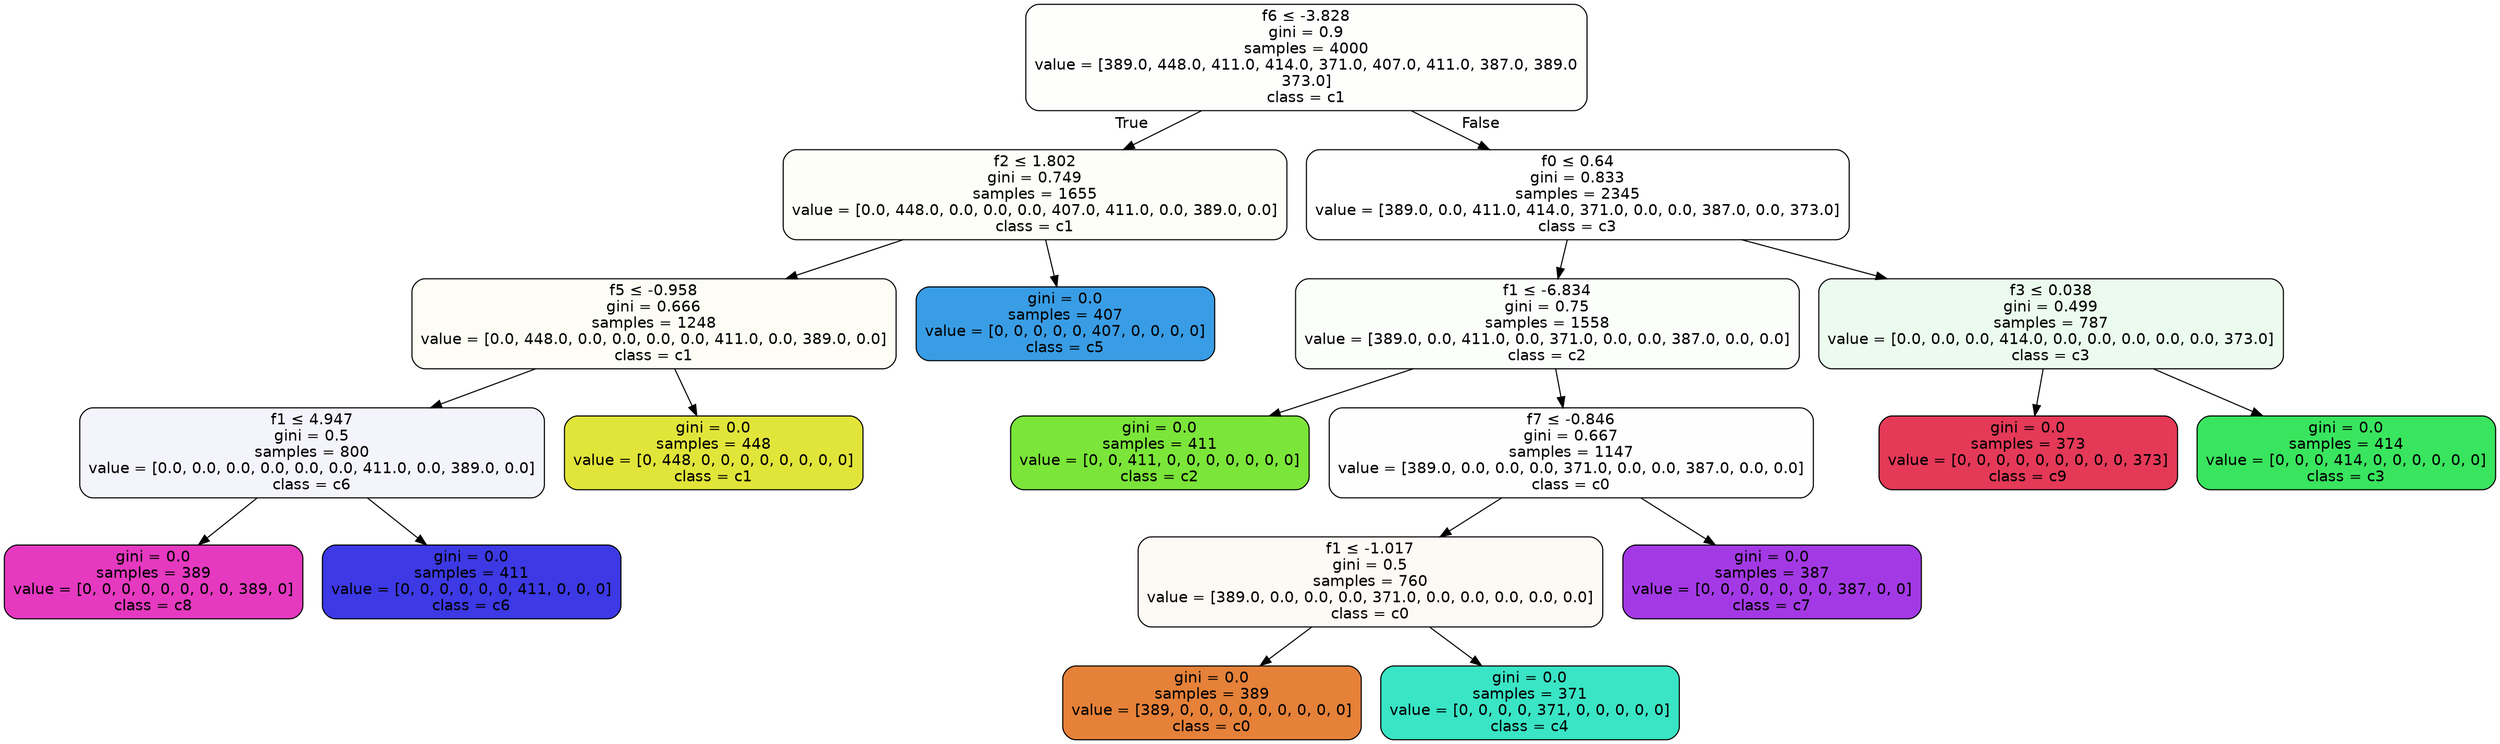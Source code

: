 digraph Tree {
node [shape=box, style="filled, rounded", color="black", fontname=helvetica] ;
edge [fontname=helvetica] ;
0 [label=<f6 &le; -3.828<br/>gini = 0.9<br/>samples = 4000<br/>value = [389.0, 448.0, 411.0, 414.0, 371.0, 407.0, 411.0, 387.0, 389.0<br/>373.0]<br/>class = c1>, fillcolor="#e2e53902"] ;
1 [label=<f2 &le; 1.802<br/>gini = 0.749<br/>samples = 1655<br/>value = [0.0, 448.0, 0.0, 0.0, 0.0, 407.0, 411.0, 0.0, 389.0, 0.0]<br/>class = c1>, fillcolor="#e2e53908"] ;
0 -> 1 [labeldistance=2.5, labelangle=45, headlabel="True"] ;
2 [label=<f5 &le; -0.958<br/>gini = 0.666<br/>samples = 1248<br/>value = [0.0, 448.0, 0.0, 0.0, 0.0, 0.0, 411.0, 0.0, 389.0, 0.0]<br/>class = c1>, fillcolor="#e2e5390b"] ;
1 -> 2 ;
3 [label=<f1 &le; 4.947<br/>gini = 0.5<br/>samples = 800<br/>value = [0.0, 0.0, 0.0, 0.0, 0.0, 0.0, 411.0, 0.0, 389.0, 0.0]<br/>class = c6>, fillcolor="#3c39e50e"] ;
2 -> 3 ;
4 [label=<gini = 0.0<br/>samples = 389<br/>value = [0, 0, 0, 0, 0, 0, 0, 0, 389, 0]<br/>class = c8>, fillcolor="#e539c0ff"] ;
3 -> 4 ;
5 [label=<gini = 0.0<br/>samples = 411<br/>value = [0, 0, 0, 0, 0, 0, 411, 0, 0, 0]<br/>class = c6>, fillcolor="#3c39e5ff"] ;
3 -> 5 ;
6 [label=<gini = 0.0<br/>samples = 448<br/>value = [0, 448, 0, 0, 0, 0, 0, 0, 0, 0]<br/>class = c1>, fillcolor="#e2e539ff"] ;
2 -> 6 ;
7 [label=<gini = 0.0<br/>samples = 407<br/>value = [0, 0, 0, 0, 0, 407, 0, 0, 0, 0]<br/>class = c5>, fillcolor="#399de5ff"] ;
1 -> 7 ;
8 [label=<f0 &le; 0.64<br/>gini = 0.833<br/>samples = 2345<br/>value = [389.0, 0.0, 411.0, 414.0, 371.0, 0.0, 0.0, 387.0, 0.0, 373.0]<br/>class = c3>, fillcolor="#39e55e00"] ;
0 -> 8 [labeldistance=2.5, labelangle=-45, headlabel="False"] ;
9 [label=<f1 &le; -6.834<br/>gini = 0.75<br/>samples = 1558<br/>value = [389.0, 0.0, 411.0, 0.0, 371.0, 0.0, 0.0, 387.0, 0.0, 0.0]<br/>class = c2>, fillcolor="#7be53905"] ;
8 -> 9 ;
10 [label=<gini = 0.0<br/>samples = 411<br/>value = [0, 0, 411, 0, 0, 0, 0, 0, 0, 0]<br/>class = c2>, fillcolor="#7be539ff"] ;
9 -> 10 ;
11 [label=<f7 &le; -0.846<br/>gini = 0.667<br/>samples = 1147<br/>value = [389.0, 0.0, 0.0, 0.0, 371.0, 0.0, 0.0, 387.0, 0.0, 0.0]<br/>class = c0>, fillcolor="#e5813901"] ;
9 -> 11 ;
12 [label=<f1 &le; -1.017<br/>gini = 0.5<br/>samples = 760<br/>value = [389.0, 0.0, 0.0, 0.0, 371.0, 0.0, 0.0, 0.0, 0.0, 0.0]<br/>class = c0>, fillcolor="#e581390c"] ;
11 -> 12 ;
13 [label=<gini = 0.0<br/>samples = 389<br/>value = [389, 0, 0, 0, 0, 0, 0, 0, 0, 0]<br/>class = c0>, fillcolor="#e58139ff"] ;
12 -> 13 ;
14 [label=<gini = 0.0<br/>samples = 371<br/>value = [0, 0, 0, 0, 371, 0, 0, 0, 0, 0]<br/>class = c4>, fillcolor="#39e5c5ff"] ;
12 -> 14 ;
15 [label=<gini = 0.0<br/>samples = 387<br/>value = [0, 0, 0, 0, 0, 0, 0, 387, 0, 0]<br/>class = c7>, fillcolor="#a339e5ff"] ;
11 -> 15 ;
16 [label=<f3 &le; 0.038<br/>gini = 0.499<br/>samples = 787<br/>value = [0.0, 0.0, 0.0, 414.0, 0.0, 0.0, 0.0, 0.0, 0.0, 373.0]<br/>class = c3>, fillcolor="#39e55e19"] ;
8 -> 16 ;
17 [label=<gini = 0.0<br/>samples = 373<br/>value = [0, 0, 0, 0, 0, 0, 0, 0, 0, 373]<br/>class = c9>, fillcolor="#e53958ff"] ;
16 -> 17 ;
18 [label=<gini = 0.0<br/>samples = 414<br/>value = [0, 0, 0, 414, 0, 0, 0, 0, 0, 0]<br/>class = c3>, fillcolor="#39e55eff"] ;
16 -> 18 ;
}
